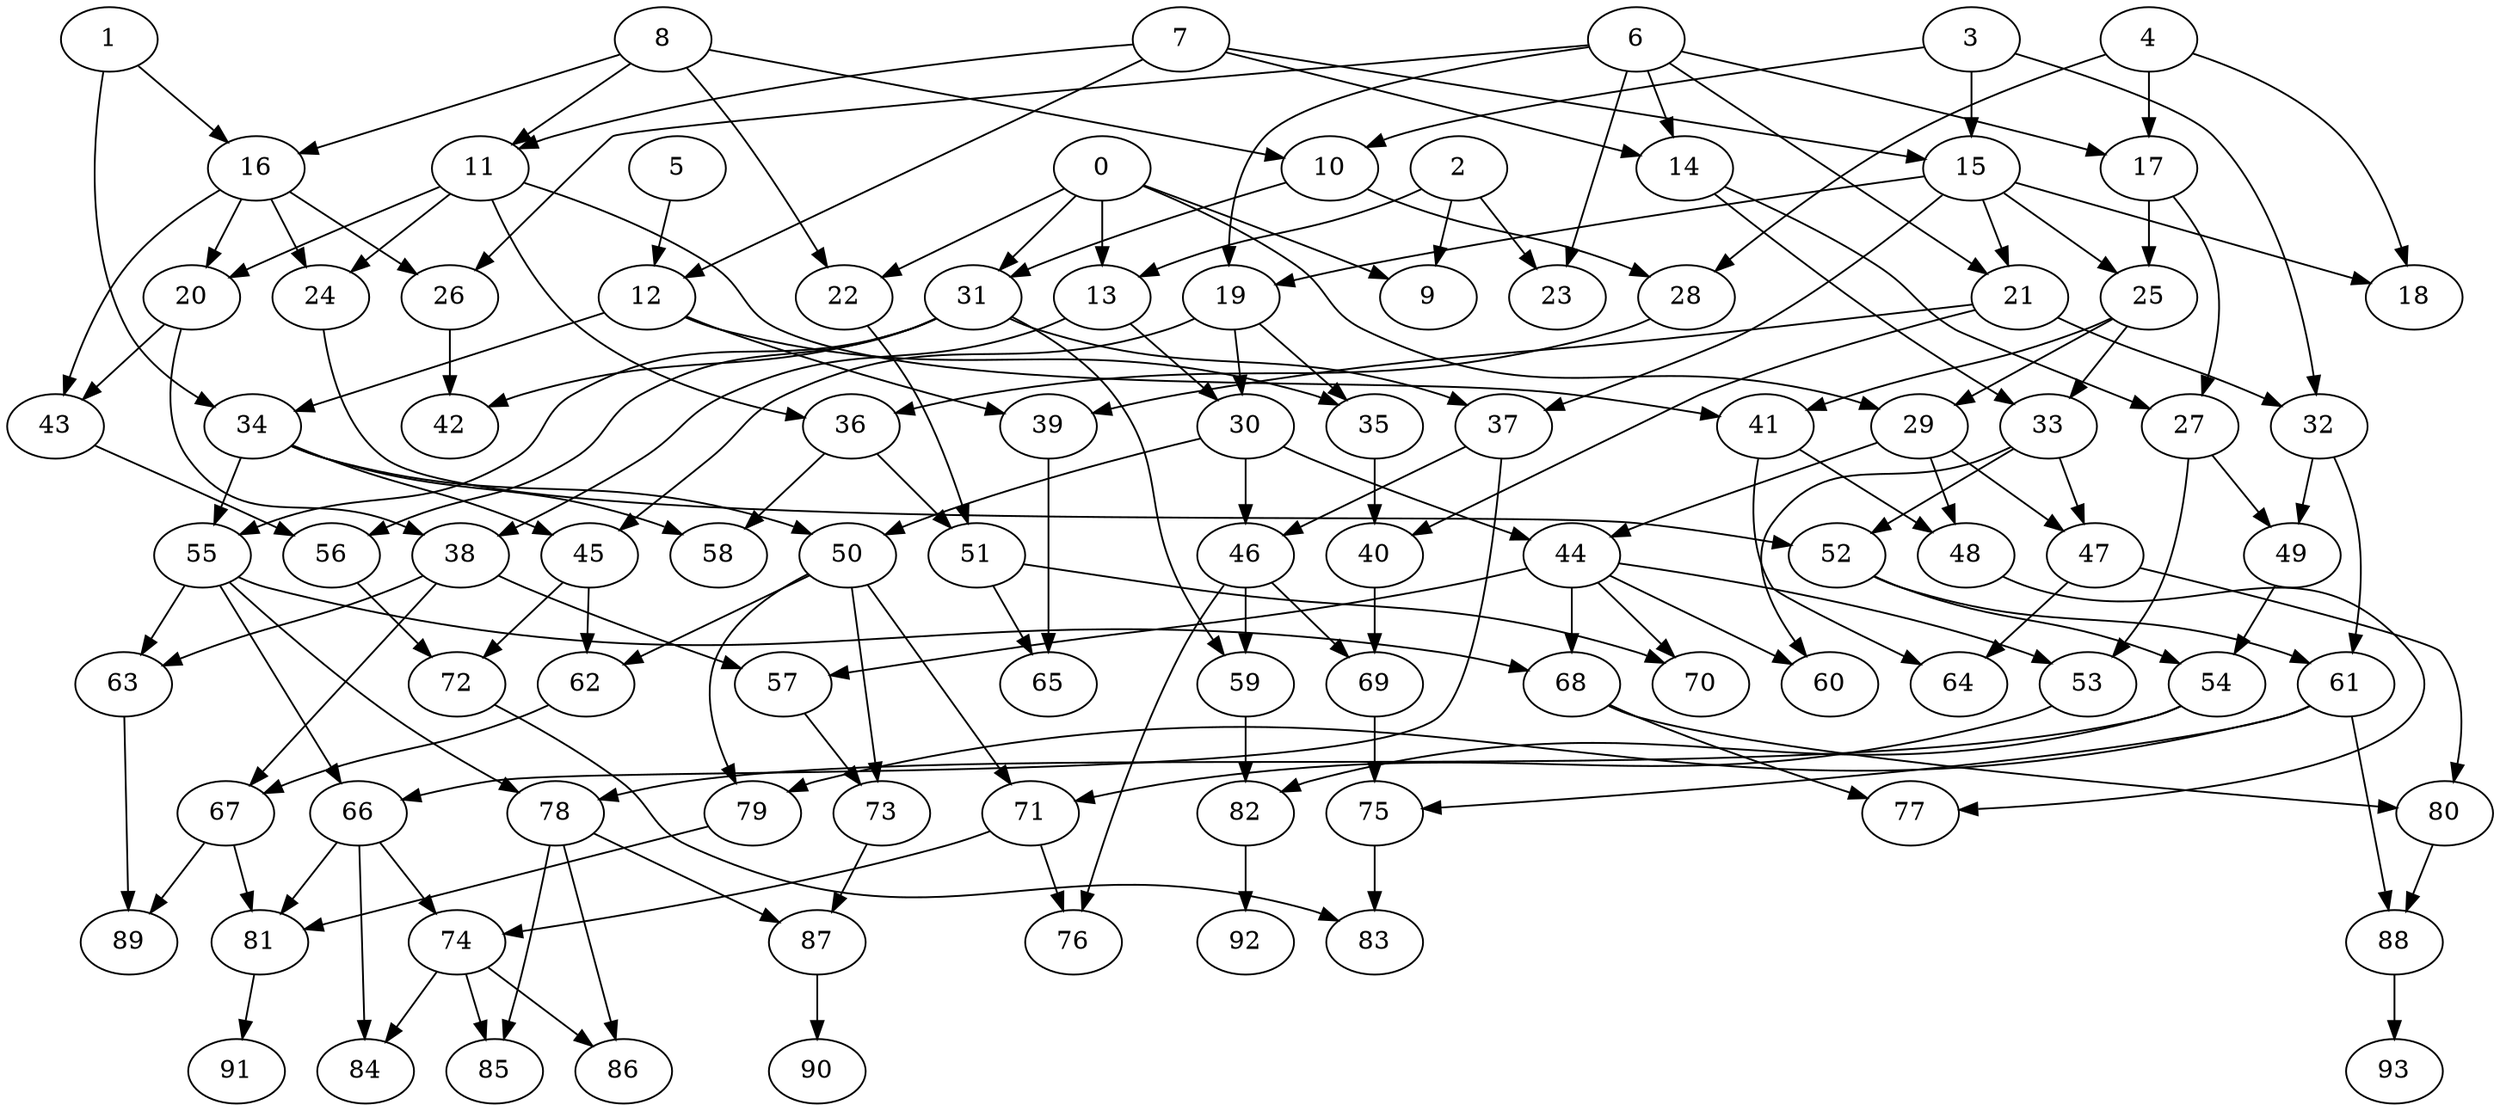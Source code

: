 strict digraph "" {
	0	[layer=1];
	9	[layer=2];
	0 -> 9;
	13	[layer=2];
	0 -> 13;
	22	[layer=2];
	0 -> 22;
	31	[layer=3];
	0 -> 31;
	29	[layer=4];
	0 -> 29;
	1	[layer=1];
	16	[layer=2];
	1 -> 16;
	34	[layer=3];
	1 -> 34;
	2	[layer=1];
	2 -> 9;
	2 -> 13;
	23	[layer=2];
	2 -> 23;
	3	[layer=1];
	10	[layer=2];
	3 -> 10;
	15	[layer=2];
	3 -> 15;
	32	[layer=4];
	3 -> 32;
	4	[layer=1];
	17	[layer=2];
	4 -> 17;
	18	[layer=3];
	4 -> 18;
	28	[layer=3];
	4 -> 28;
	5	[layer=1];
	12	[layer=2];
	5 -> 12;
	6	[layer=1];
	14	[layer=2];
	6 -> 14;
	6 -> 17;
	6 -> 23;
	19	[layer=3];
	6 -> 19;
	21	[layer=3];
	6 -> 21;
	26	[layer=3];
	6 -> 26;
	7	[layer=1];
	11	[layer=2];
	7 -> 11;
	7 -> 12;
	7 -> 14;
	7 -> 15;
	8	[layer=1];
	8 -> 10;
	8 -> 11;
	8 -> 16;
	8 -> 22;
	10 -> 28;
	10 -> 31;
	20	[layer=3];
	11 -> 20;
	24	[layer=3];
	11 -> 24;
	36	[layer=4];
	11 -> 36;
	41	[layer=4];
	11 -> 41;
	12 -> 34;
	35	[layer=4];
	12 -> 35;
	39	[layer=4];
	12 -> 39;
	30	[layer=4];
	13 -> 30;
	38	[layer=4];
	13 -> 38;
	27	[layer=3];
	14 -> 27;
	33	[layer=4];
	14 -> 33;
	15 -> 18;
	15 -> 19;
	15 -> 21;
	25	[layer=3];
	15 -> 25;
	37	[layer=4];
	15 -> 37;
	16 -> 20;
	16 -> 24;
	16 -> 26;
	43	[layer=4];
	16 -> 43;
	17 -> 25;
	17 -> 27;
	51	[layer=5];
	22 -> 51;
	19 -> 30;
	19 -> 35;
	45	[layer=4];
	19 -> 45;
	20 -> 38;
	20 -> 43;
	21 -> 32;
	21 -> 39;
	40	[layer=5];
	21 -> 40;
	52	[layer=5];
	24 -> 52;
	25 -> 29;
	25 -> 33;
	25 -> 41;
	42	[layer=4];
	26 -> 42;
	49	[layer=5];
	27 -> 49;
	53	[layer=6];
	27 -> 53;
	28 -> 36;
	31 -> 37;
	31 -> 42;
	55	[layer=4];
	31 -> 55;
	56	[layer=5];
	31 -> 56;
	59	[layer=6];
	31 -> 59;
	34 -> 45;
	34 -> 55;
	50	[layer=5];
	34 -> 50;
	58	[layer=5];
	34 -> 58;
	44	[layer=5];
	29 -> 44;
	47	[layer=5];
	29 -> 47;
	48	[layer=5];
	29 -> 48;
	30 -> 44;
	46	[layer=5];
	30 -> 46;
	30 -> 50;
	32 -> 49;
	61	[layer=6];
	32 -> 61;
	33 -> 47;
	33 -> 52;
	60	[layer=6];
	33 -> 60;
	35 -> 40;
	36 -> 51;
	36 -> 58;
	37 -> 46;
	66	[layer=5];
	37 -> 66;
	63	[layer=5];
	38 -> 63;
	57	[layer=6];
	38 -> 57;
	67	[layer=7];
	38 -> 67;
	65	[layer=6];
	39 -> 65;
	41 -> 48;
	64	[layer=6];
	41 -> 64;
	43 -> 56;
	62	[layer=6];
	45 -> 62;
	72	[layer=6];
	45 -> 72;
	55 -> 63;
	55 -> 66;
	68	[layer=6];
	55 -> 68;
	78	[layer=7];
	55 -> 78;
	69	[layer=6];
	40 -> 69;
	44 -> 53;
	44 -> 57;
	44 -> 60;
	44 -> 68;
	70	[layer=6];
	44 -> 70;
	46 -> 59;
	46 -> 69;
	76	[layer=8];
	46 -> 76;
	47 -> 64;
	80	[layer=7];
	47 -> 80;
	77	[layer=7];
	48 -> 77;
	54	[layer=6];
	49 -> 54;
	50 -> 62;
	71	[layer=7];
	50 -> 71;
	73	[layer=7];
	50 -> 73;
	79	[layer=7];
	50 -> 79;
	51 -> 65;
	51 -> 70;
	52 -> 54;
	52 -> 61;
	56 -> 72;
	89	[layer=8];
	63 -> 89;
	74	[layer=8];
	66 -> 74;
	81	[layer=8];
	66 -> 81;
	84	[layer=9];
	66 -> 84;
	53 -> 71;
	54 -> 78;
	82	[layer=7];
	54 -> 82;
	57 -> 73;
	59 -> 82;
	75	[layer=7];
	61 -> 75;
	61 -> 79;
	88	[layer=8];
	61 -> 88;
	62 -> 67;
	68 -> 77;
	68 -> 80;
	69 -> 75;
	83	[layer=8];
	72 -> 83;
	67 -> 81;
	67 -> 89;
	71 -> 74;
	71 -> 76;
	87	[layer=8];
	73 -> 87;
	75 -> 83;
	78 -> 87;
	85	[layer=9];
	78 -> 85;
	86	[layer=9];
	78 -> 86;
	79 -> 81;
	80 -> 88;
	92	[layer=10];
	82 -> 92;
	74 -> 84;
	74 -> 85;
	74 -> 86;
	91	[layer=10];
	81 -> 91;
	90	[layer=10];
	87 -> 90;
	93	[layer=10];
	88 -> 93;
}
